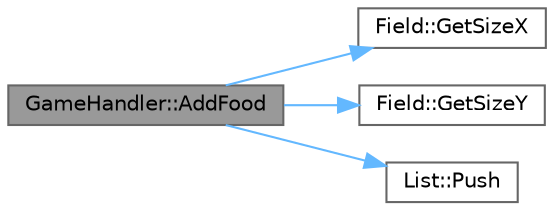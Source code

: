 digraph "GameHandler::AddFood"
{
 // LATEX_PDF_SIZE
  bgcolor="transparent";
  edge [fontname=Helvetica,fontsize=10,labelfontname=Helvetica,labelfontsize=10];
  node [fontname=Helvetica,fontsize=10,shape=box,height=0.2,width=0.4];
  rankdir="LR";
  Node1 [id="Node000001",label="GameHandler::AddFood",height=0.2,width=0.4,color="gray40", fillcolor="grey60", style="filled", fontcolor="black",tooltip="Добавление еды на поле."];
  Node1 -> Node2 [id="edge1_Node000001_Node000002",color="steelblue1",style="solid",tooltip=" "];
  Node2 [id="Node000002",label="Field::GetSizeX",height=0.2,width=0.4,color="grey40", fillcolor="white", style="filled",URL="$class_field.html#abf94fd52060956ee36b4e613de017607",tooltip="Получение ширины поля."];
  Node1 -> Node3 [id="edge2_Node000001_Node000003",color="steelblue1",style="solid",tooltip=" "];
  Node3 [id="Node000003",label="Field::GetSizeY",height=0.2,width=0.4,color="grey40", fillcolor="white", style="filled",URL="$class_field.html#a43c0640c0f978ec7bba61084de61a5d2",tooltip="Получение высоты поля."];
  Node1 -> Node4 [id="edge3_Node000001_Node000004",color="steelblue1",style="solid",tooltip=" "];
  Node4 [id="Node000004",label="List::Push",height=0.2,width=0.4,color="grey40", fillcolor="white", style="filled",URL="$class_list.html#affc43ba30cfcbe45d8d98920d38351c6",tooltip=" "];
}
